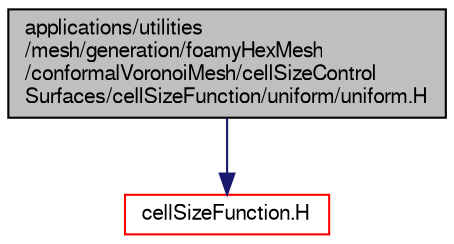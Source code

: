 digraph "applications/utilities/mesh/generation/foamyHexMesh/conformalVoronoiMesh/cellSizeControlSurfaces/cellSizeFunction/uniform/uniform.H"
{
  bgcolor="transparent";
  edge [fontname="FreeSans",fontsize="10",labelfontname="FreeSans",labelfontsize="10"];
  node [fontname="FreeSans",fontsize="10",shape=record];
  Node0 [label="applications/utilities\l/mesh/generation/foamyHexMesh\l/conformalVoronoiMesh/cellSizeControl\lSurfaces/cellSizeFunction/uniform/uniform.H",height=0.2,width=0.4,color="black", fillcolor="grey75", style="filled", fontcolor="black"];
  Node0 -> Node1 [color="midnightblue",fontsize="10",style="solid",fontname="FreeSans"];
  Node1 [label="cellSizeFunction.H",height=0.2,width=0.4,color="red",URL="$a18107.html"];
}
